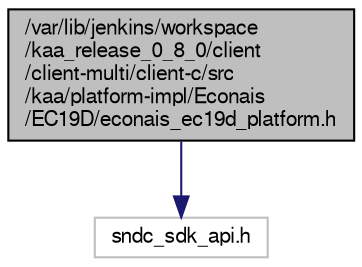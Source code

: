 digraph "/var/lib/jenkins/workspace/kaa_release_0_8_0/client/client-multi/client-c/src/kaa/platform-impl/Econais/EC19D/econais_ec19d_platform.h"
{
  bgcolor="transparent";
  edge [fontname="FreeSans",fontsize="10",labelfontname="FreeSans",labelfontsize="10"];
  node [fontname="FreeSans",fontsize="10",shape=record];
  Node1 [label="/var/lib/jenkins/workspace\l/kaa_release_0_8_0/client\l/client-multi/client-c/src\l/kaa/platform-impl/Econais\l/EC19D/econais_ec19d_platform.h",height=0.2,width=0.4,color="black", fillcolor="grey75", style="filled" fontcolor="black"];
  Node1 -> Node2 [color="midnightblue",fontsize="10",style="solid",fontname="FreeSans"];
  Node2 [label="sndc_sdk_api.h",height=0.2,width=0.4,color="grey75"];
}
